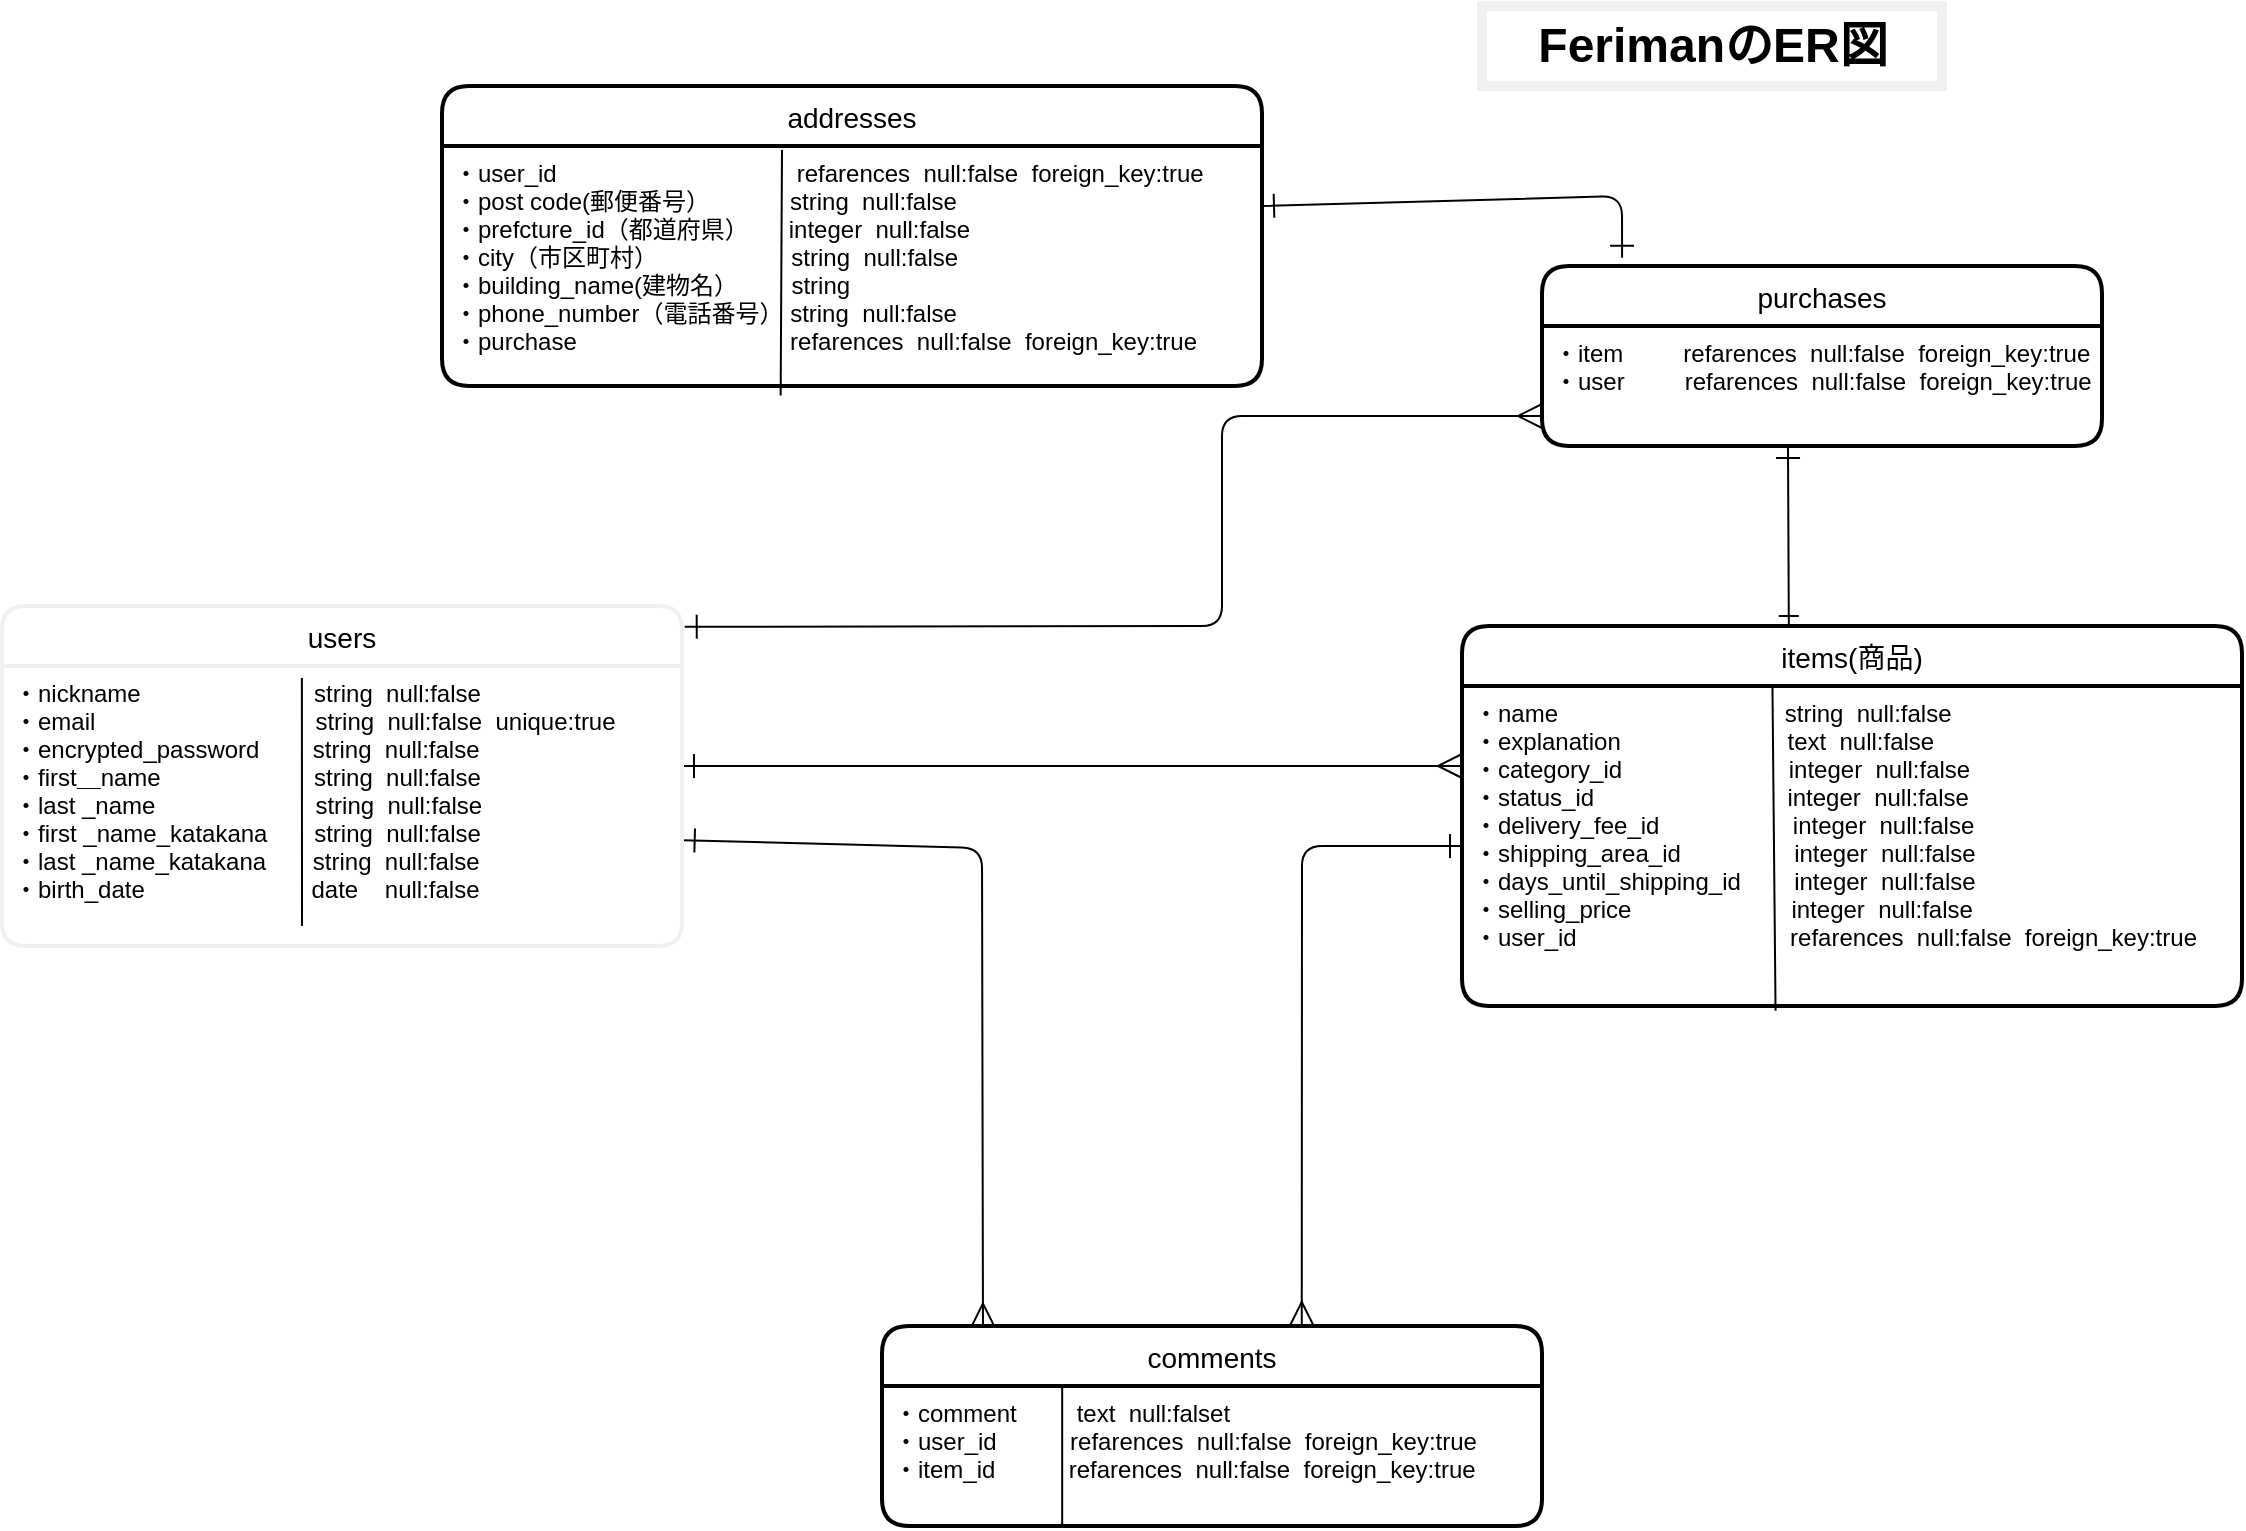 <mxfile version="13.6.5">
    <diagram id="TFbjJtptHaoXQfsU_HTK" name="ページ1">
        <mxGraphModel dx="1384" dy="862" grid="1" gridSize="10" guides="1" tooltips="1" connect="1" arrows="1" fold="1" page="1" pageScale="1" pageWidth="1169" pageHeight="827" math="0" shadow="0">
            <root>
                <mxCell id="0"/>
                <mxCell id="1" parent="0"/>
                <mxCell id="7" value="addresses" style="swimlane;childLayout=stackLayout;horizontal=1;startSize=30;horizontalStack=0;rounded=1;fontSize=14;fontStyle=0;strokeWidth=2;resizeParent=0;resizeLast=1;shadow=0;dashed=0;align=center;" vertex="1" parent="1">
                    <mxGeometry x="250" y="60" width="410" height="150" as="geometry"/>
                </mxCell>
                <mxCell id="8" value="・user_id　　　　　　　　　　refarences  null:false  foreign_key:true&#10;・post code(郵便番号）            string  null:false&#10;・prefcture_id（都道府県）      integer  null:false&#10;・city（市区町村）                    string  null:false&#10;・building_name(建物名）        string  &#10;・phone_number（電話番号） string  null:false&#10;・purchase                                refarences  null:false  foreign_key:true&#10;" style="align=left;strokeColor=none;fillColor=none;spacingLeft=4;fontSize=12;verticalAlign=top;resizable=0;rotatable=0;part=1;" vertex="1" parent="7">
                    <mxGeometry y="30" width="410" height="120" as="geometry"/>
                </mxCell>
                <mxCell id="11" value="" style="endArrow=none;html=1;entryX=0.413;entryY=1.04;entryDx=0;entryDy=0;entryPerimeter=0;" edge="1" parent="7" target="8">
                    <mxGeometry width="50" height="50" relative="1" as="geometry">
                        <mxPoint x="170" y="32" as="sourcePoint"/>
                        <mxPoint x="170" y="140" as="targetPoint"/>
                    </mxGeometry>
                </mxCell>
                <mxCell id="18" value="items(商品)" style="swimlane;childLayout=stackLayout;horizontal=1;startSize=30;horizontalStack=0;rounded=1;fontSize=14;fontStyle=0;strokeWidth=2;resizeParent=0;resizeLast=1;shadow=0;dashed=0;align=center;" parent="1" vertex="1">
                    <mxGeometry x="760" y="330" width="390" height="190" as="geometry"/>
                </mxCell>
                <mxCell id="19" value="・name                                  string  null:false&#10;・explanation                         text  null:false&#10;・category_id                         integer  null:false  &#10;・status_id                             integer  null:false&#10;・delivery_fee_id                    integer  null:false&#10;・shipping_area_id                 integer  null:false&#10;・days_until_shipping_id        integer  null:false&#10;・selling_price                        integer  null:false&#10;・user_id                                refarences  null:false  foreign_key:true" style="align=left;strokeColor=none;fillColor=none;spacingLeft=4;fontSize=12;verticalAlign=top;resizable=0;rotatable=0;part=1;" parent="18" vertex="1">
                    <mxGeometry y="30" width="390" height="160" as="geometry"/>
                </mxCell>
                <mxCell id="28" value="" style="endArrow=none;html=1;entryX=0.398;entryY=-0.003;entryDx=0;entryDy=0;entryPerimeter=0;exitX=0.402;exitY=1.015;exitDx=0;exitDy=0;exitPerimeter=0;" parent="18" edge="1" target="19" source="19">
                    <mxGeometry width="50" height="50" relative="1" as="geometry">
                        <mxPoint x="140" y="180" as="sourcePoint"/>
                        <mxPoint x="132" y="32" as="targetPoint"/>
                    </mxGeometry>
                </mxCell>
                <mxCell id="57" value="" style="endArrow=ERmany;html=1;rounded=1;entryX=0;entryY=0.75;entryDx=0;entryDy=0;startArrow=ERone;startFill=0;endFill=0;endSize=10;startSize=10;exitX=1.004;exitY=0.061;exitDx=0;exitDy=0;jumpStyle=none;exitPerimeter=0;" edge="1" parent="1" source="2" target="56">
                    <mxGeometry relative="1" as="geometry">
                        <mxPoint x="121" y="489" as="sourcePoint"/>
                        <mxPoint x="270" y="580" as="targetPoint"/>
                        <Array as="points">
                            <mxPoint x="640" y="330"/>
                            <mxPoint x="640" y="225"/>
                        </Array>
                    </mxGeometry>
                </mxCell>
                <mxCell id="55" value="purchases" style="swimlane;childLayout=stackLayout;horizontal=1;startSize=30;horizontalStack=0;rounded=1;fontSize=14;fontStyle=0;strokeWidth=2;resizeParent=0;resizeLast=1;shadow=0;dashed=0;align=center;" vertex="1" parent="1">
                    <mxGeometry x="800" y="150" width="280" height="90" as="geometry"/>
                </mxCell>
                <mxCell id="56" value="・item         refarences  null:false  foreign_key:true&#10;・user         refarences  null:false  foreign_key:true&#10;&#10;        " style="align=left;strokeColor=none;fillColor=none;spacingLeft=4;fontSize=12;verticalAlign=top;resizable=0;rotatable=0;part=1;" vertex="1" parent="55">
                    <mxGeometry y="30" width="280" height="60" as="geometry"/>
                </mxCell>
                <mxCell id="50" value="" style="endArrow=ERone;html=1;entryX=1.001;entryY=0.622;entryDx=0;entryDy=0;entryPerimeter=0;exitX=0.153;exitY=0.008;exitDx=0;exitDy=0;exitPerimeter=0;startArrow=ERmany;startFill=0;endFill=0;endSize=10;startSize=10;" parent="1" source="38" target="3" edge="1">
                    <mxGeometry width="50" height="50" relative="1" as="geometry">
                        <mxPoint x="520" y="660" as="sourcePoint"/>
                        <mxPoint x="420" y="530" as="targetPoint"/>
                        <Array as="points">
                            <mxPoint x="520" y="441"/>
                        </Array>
                    </mxGeometry>
                </mxCell>
                <mxCell id="51" value="" style="endArrow=ERmany;html=1;entryX=0;entryY=0.25;entryDx=0;entryDy=0;startArrow=ERone;startFill=0;endFill=0;endSize=10;startSize=10;" parent="1" target="19" edge="1">
                    <mxGeometry width="50" height="50" relative="1" as="geometry">
                        <mxPoint x="370" y="400" as="sourcePoint"/>
                        <mxPoint x="420" y="350" as="targetPoint"/>
                    </mxGeometry>
                </mxCell>
                <mxCell id="52" value="" style="endArrow=ERone;html=1;entryX=0;entryY=0.5;entryDx=0;entryDy=0;exitX=0.636;exitY=0;exitDx=0;exitDy=0;exitPerimeter=0;startArrow=ERmany;startFill=0;endFill=0;endSize=10;startSize=10;" parent="1" source="38" target="19" edge="1">
                    <mxGeometry width="50" height="50" relative="1" as="geometry">
                        <mxPoint x="680" y="650" as="sourcePoint"/>
                        <mxPoint x="650" y="530" as="targetPoint"/>
                        <Array as="points">
                            <mxPoint x="680" y="440"/>
                        </Array>
                    </mxGeometry>
                </mxCell>
                <mxCell id="54" value="FerimanのER図" style="text;fillColor=none;html=1;fontSize=24;fontStyle=1;verticalAlign=middle;align=center;strokeWidth=5;strokeColor=#f0f0f0;" parent="1" vertex="1">
                    <mxGeometry x="770" y="20" width="230" height="40" as="geometry"/>
                </mxCell>
                <mxCell id="2" value="users" style="swimlane;childLayout=stackLayout;horizontal=1;startSize=30;horizontalStack=0;rounded=1;fontSize=14;fontStyle=0;strokeWidth=2;resizeParent=0;resizeLast=1;shadow=0;dashed=0;align=center;arcSize=13;strokeColor=#F0F0F0;" parent="1" vertex="1">
                    <mxGeometry x="30" y="320" width="340" height="170" as="geometry">
                        <mxRectangle x="80" y="120" width="70" height="30" as="alternateBounds"/>
                    </mxGeometry>
                </mxCell>
                <mxCell id="3" value="・nickname                          string  null:false  &#10;・email                                 string  null:false  unique:true &#10;・encrypted_password        string  null:false     &#10;・first＿name                       string  null:false &#10;・last _name                        string  null:false&#10;・first _name_katakana       string  null:false&#10;・last _name_katakana       string  null:false&#10;・birth_date                         date    null:false &#10;&#10;" style="align=left;strokeColor=none;fillColor=none;spacingLeft=4;fontSize=12;verticalAlign=top;resizable=0;rotatable=0;part=1;" parent="2" vertex="1">
                    <mxGeometry y="30" width="340" height="140" as="geometry"/>
                </mxCell>
                <mxCell id="4" value="" style="endArrow=none;html=1;rounded=0;exitX=0.441;exitY=0.212;exitDx=0;exitDy=0;exitPerimeter=0;" parent="2" source="2" edge="1">
                    <mxGeometry relative="1" as="geometry">
                        <mxPoint x="129.5" y="30" as="sourcePoint"/>
                        <mxPoint x="150" y="139" as="targetPoint"/>
                        <Array as="points">
                            <mxPoint x="150" y="160"/>
                        </Array>
                    </mxGeometry>
                </mxCell>
                <mxCell id="61" value="" style="endArrow=ERone;html=1;exitX=0.419;exitY=0;exitDx=0;exitDy=0;exitPerimeter=0;startArrow=ERone;startFill=0;endFill=0;endSize=10;startSize=8;" edge="1" parent="1" source="18">
                    <mxGeometry width="50" height="50" relative="1" as="geometry">
                        <mxPoint x="923" y="320" as="sourcePoint"/>
                        <mxPoint x="923" y="240" as="targetPoint"/>
                    </mxGeometry>
                </mxCell>
                <mxCell id="38" value="comments" style="swimlane;childLayout=stackLayout;horizontal=1;startSize=30;horizontalStack=0;rounded=1;fontSize=14;fontStyle=0;strokeWidth=2;resizeParent=0;resizeLast=1;shadow=0;dashed=0;align=center;" parent="1" vertex="1">
                    <mxGeometry x="470" y="680" width="330" height="100" as="geometry"/>
                </mxCell>
                <mxCell id="39" value="・comment         text  null:falset &#10;・user_id           refarences  null:false  foreign_key:true&#10;・item_id           refarences  null:false  foreign_key:true" style="align=left;strokeColor=none;fillColor=none;spacingLeft=4;fontSize=12;verticalAlign=top;resizable=0;rotatable=0;part=1;" parent="38" vertex="1">
                    <mxGeometry y="30" width="330" height="70" as="geometry"/>
                </mxCell>
                <mxCell id="40" value="" style="endArrow=none;html=1;exitX=0.273;exitY=0.297;exitDx=0;exitDy=0;exitPerimeter=0;entryX=0.273;entryY=0.995;entryDx=0;entryDy=0;entryPerimeter=0;" parent="38" source="38" target="39" edge="1">
                    <mxGeometry width="50" height="50" relative="1" as="geometry">
                        <mxPoint x="110" y="-60" as="sourcePoint"/>
                        <mxPoint x="160" y="-110" as="targetPoint"/>
                    </mxGeometry>
                </mxCell>
                <mxCell id="62" value="" style="endArrow=ERone;html=1;entryX=1;entryY=0.25;entryDx=0;entryDy=0;exitX=0.143;exitY=-0.046;exitDx=0;exitDy=0;exitPerimeter=0;startArrow=ERone;startFill=0;endFill=0;endSize=10;startSize=10;" edge="1" parent="1" source="55" target="8">
                    <mxGeometry width="50" height="50" relative="1" as="geometry">
                        <mxPoint x="840" y="140" as="sourcePoint"/>
                        <mxPoint x="720" y="200" as="targetPoint"/>
                        <Array as="points">
                            <mxPoint x="840" y="115"/>
                        </Array>
                    </mxGeometry>
                </mxCell>
            </root>
        </mxGraphModel>
    </diagram>
</mxfile>